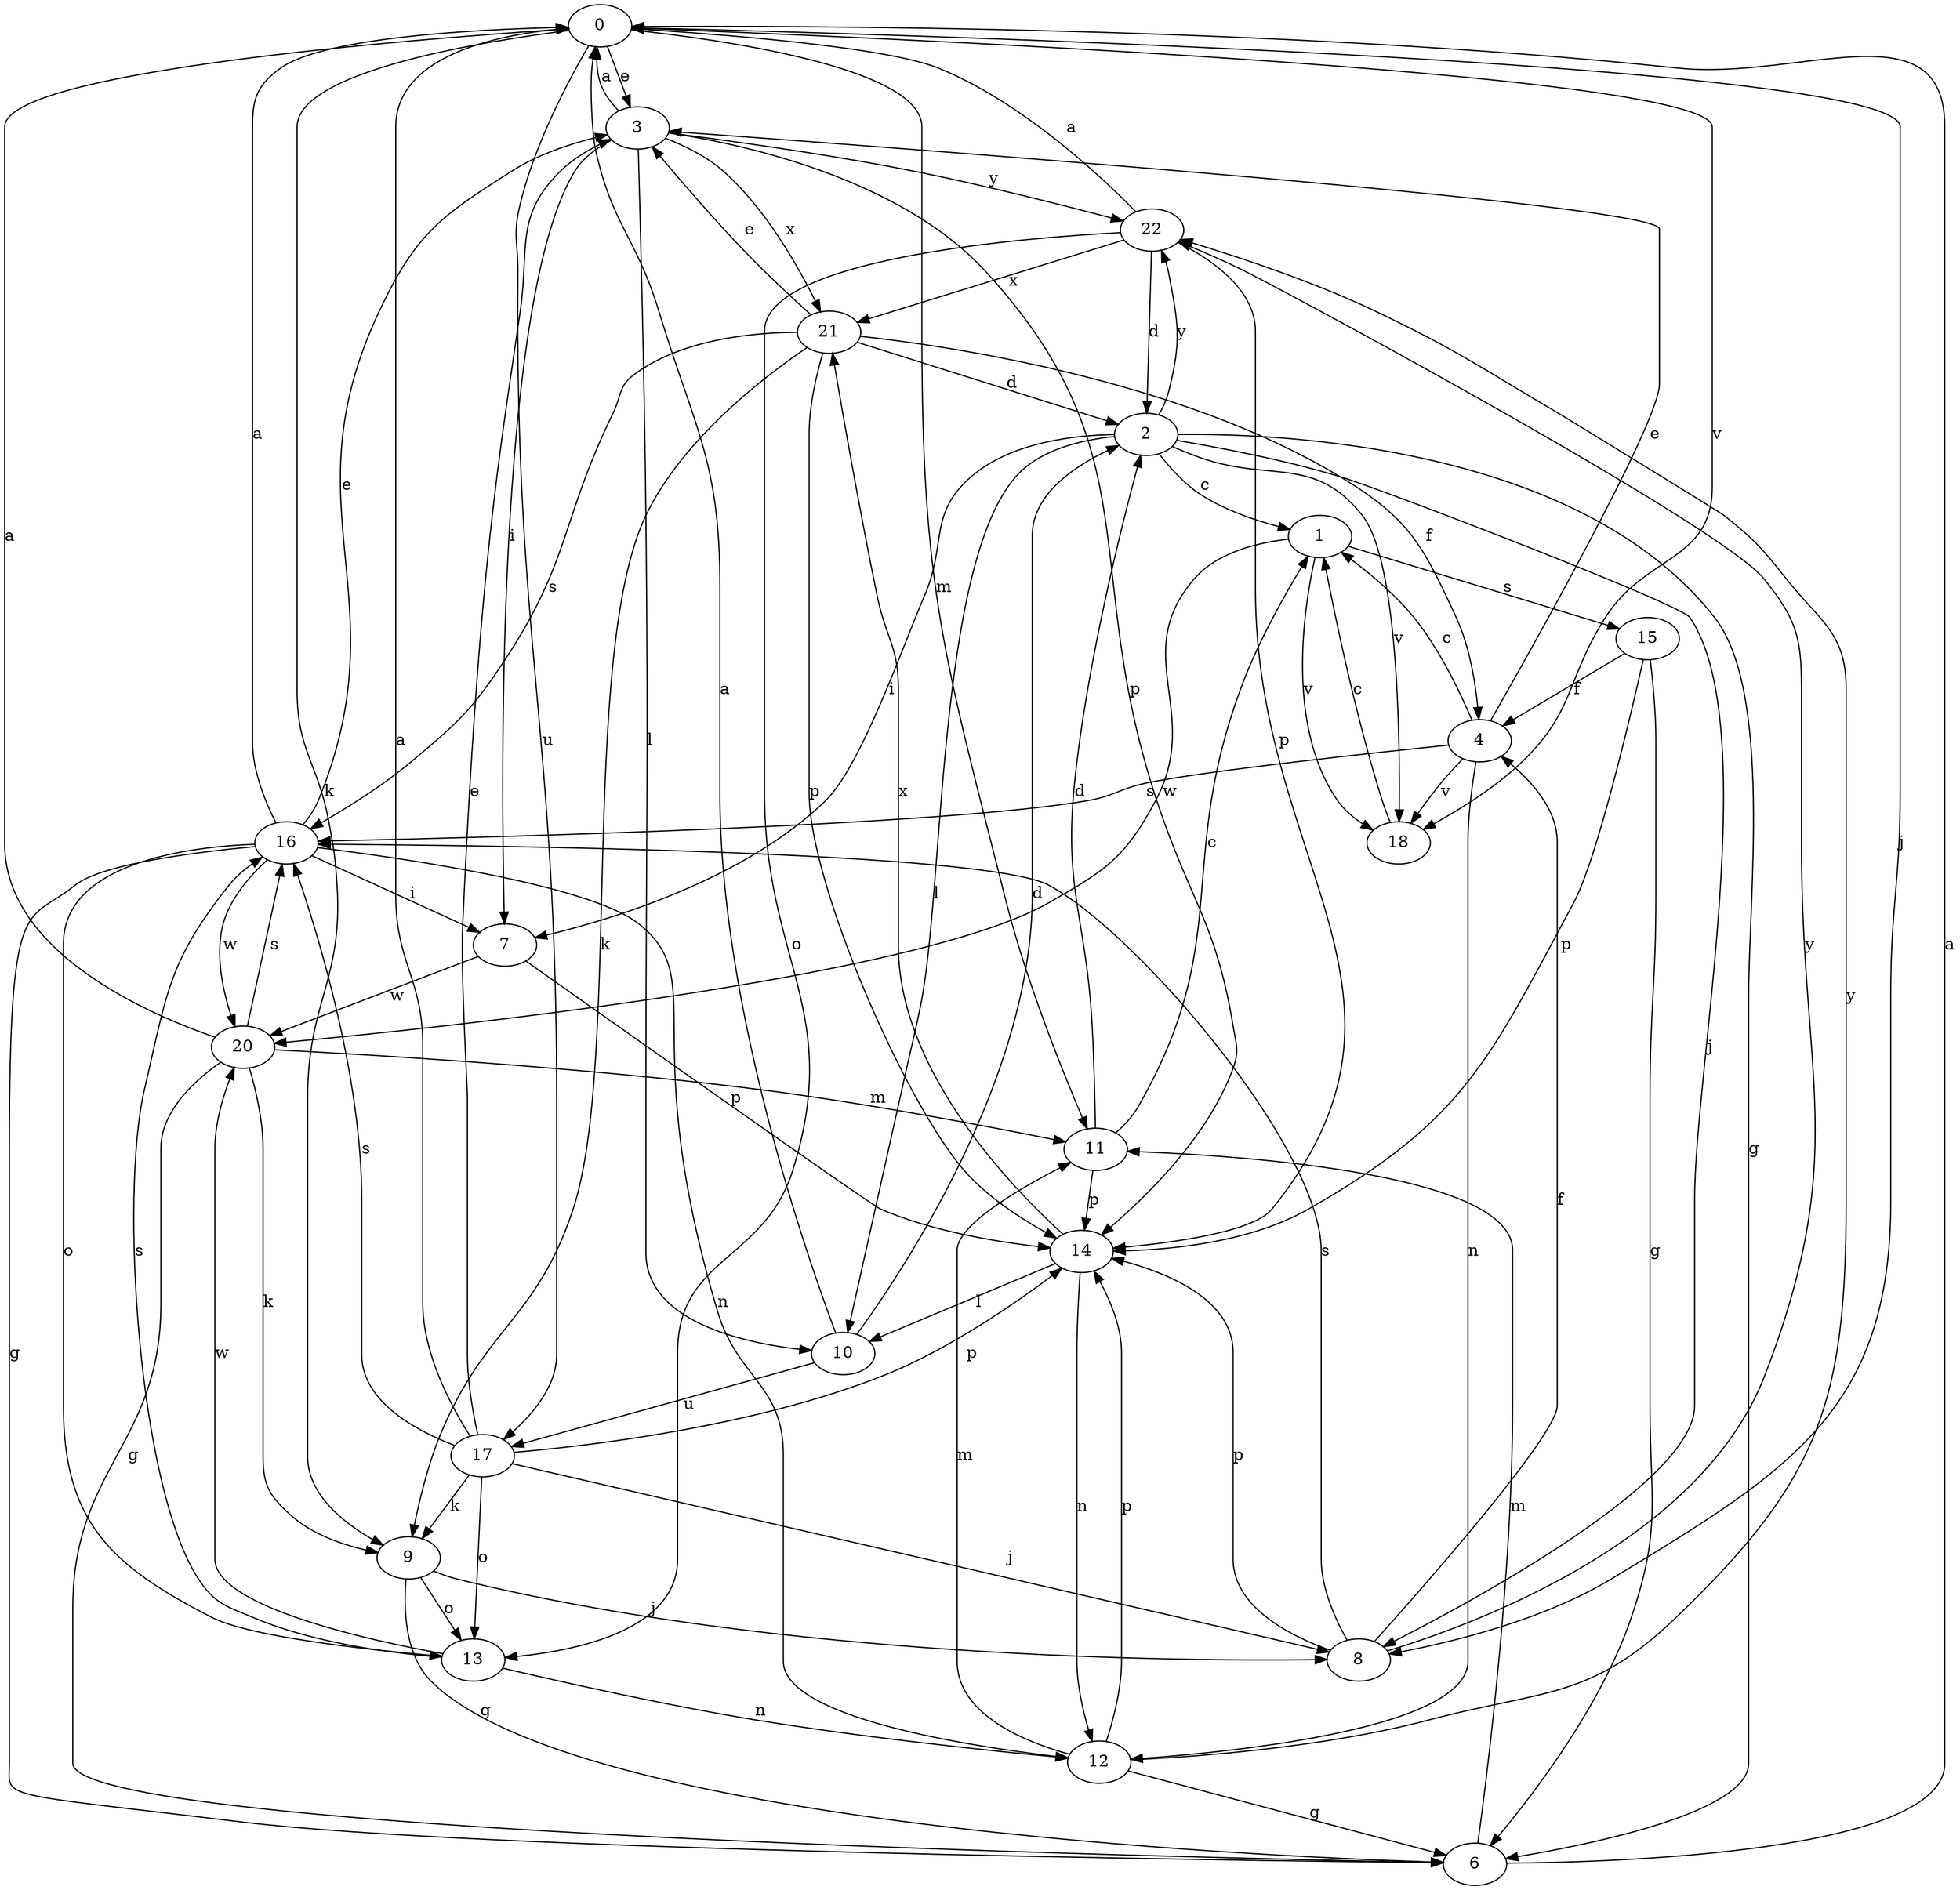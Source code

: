 strict digraph  {
0;
1;
2;
3;
4;
6;
7;
8;
9;
10;
11;
12;
13;
14;
15;
16;
17;
18;
20;
21;
22;
0 -> 3  [label=e];
0 -> 8  [label=j];
0 -> 9  [label=k];
0 -> 11  [label=m];
0 -> 17  [label=u];
0 -> 18  [label=v];
1 -> 15  [label=s];
1 -> 18  [label=v];
1 -> 20  [label=w];
2 -> 1  [label=c];
2 -> 6  [label=g];
2 -> 7  [label=i];
2 -> 8  [label=j];
2 -> 10  [label=l];
2 -> 18  [label=v];
2 -> 22  [label=y];
3 -> 0  [label=a];
3 -> 7  [label=i];
3 -> 10  [label=l];
3 -> 14  [label=p];
3 -> 21  [label=x];
3 -> 22  [label=y];
4 -> 1  [label=c];
4 -> 3  [label=e];
4 -> 12  [label=n];
4 -> 16  [label=s];
4 -> 18  [label=v];
6 -> 0  [label=a];
6 -> 11  [label=m];
7 -> 14  [label=p];
7 -> 20  [label=w];
8 -> 4  [label=f];
8 -> 14  [label=p];
8 -> 16  [label=s];
8 -> 22  [label=y];
9 -> 6  [label=g];
9 -> 8  [label=j];
9 -> 13  [label=o];
10 -> 0  [label=a];
10 -> 2  [label=d];
10 -> 17  [label=u];
11 -> 1  [label=c];
11 -> 2  [label=d];
11 -> 14  [label=p];
12 -> 6  [label=g];
12 -> 11  [label=m];
12 -> 14  [label=p];
12 -> 22  [label=y];
13 -> 12  [label=n];
13 -> 16  [label=s];
13 -> 20  [label=w];
14 -> 10  [label=l];
14 -> 12  [label=n];
14 -> 21  [label=x];
15 -> 4  [label=f];
15 -> 6  [label=g];
15 -> 14  [label=p];
16 -> 0  [label=a];
16 -> 3  [label=e];
16 -> 6  [label=g];
16 -> 7  [label=i];
16 -> 12  [label=n];
16 -> 13  [label=o];
16 -> 20  [label=w];
17 -> 0  [label=a];
17 -> 3  [label=e];
17 -> 8  [label=j];
17 -> 9  [label=k];
17 -> 13  [label=o];
17 -> 14  [label=p];
17 -> 16  [label=s];
18 -> 1  [label=c];
20 -> 0  [label=a];
20 -> 6  [label=g];
20 -> 9  [label=k];
20 -> 11  [label=m];
20 -> 16  [label=s];
21 -> 2  [label=d];
21 -> 3  [label=e];
21 -> 4  [label=f];
21 -> 9  [label=k];
21 -> 14  [label=p];
21 -> 16  [label=s];
22 -> 0  [label=a];
22 -> 2  [label=d];
22 -> 13  [label=o];
22 -> 14  [label=p];
22 -> 21  [label=x];
}
